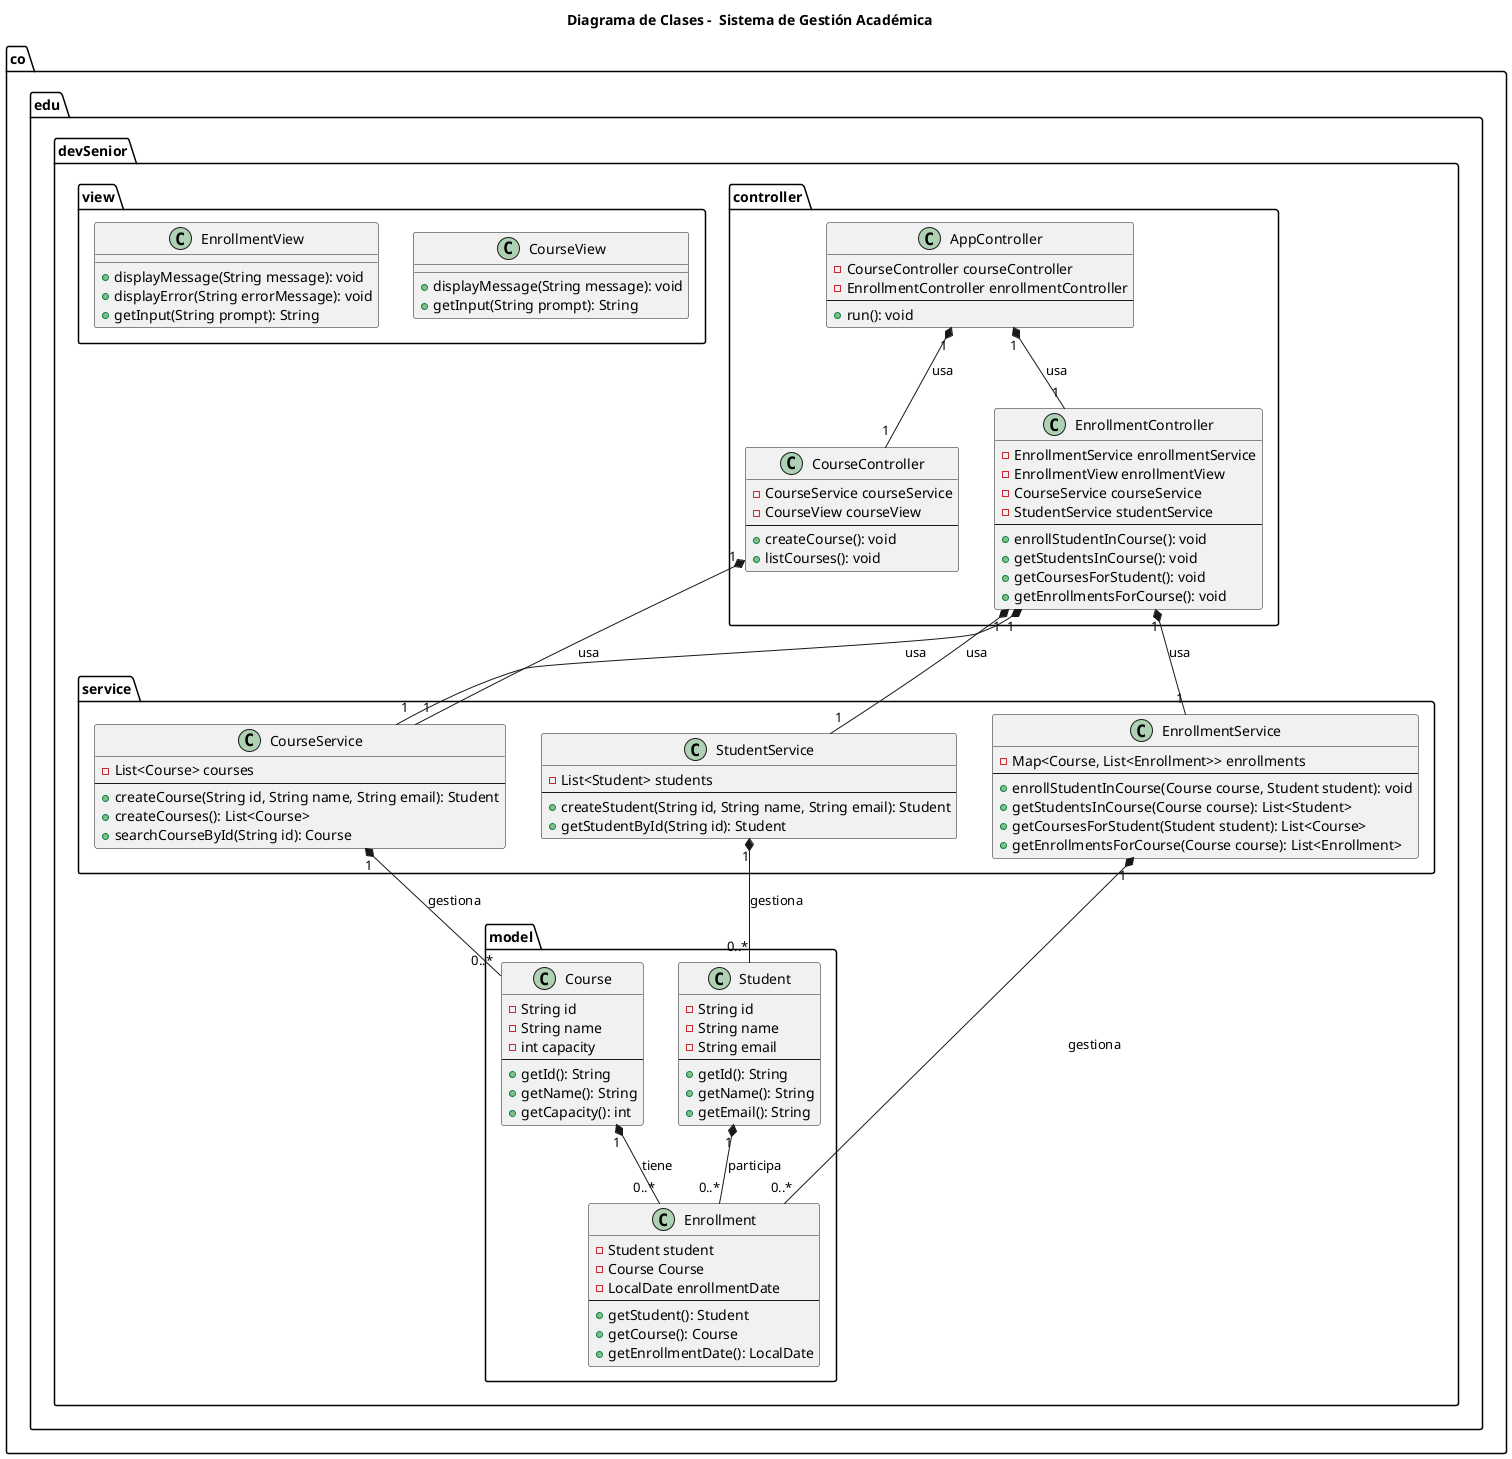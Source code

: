 @startuml
' We define the title of the diagram.
title Diagrama de Clases -  Sistema de Gestión Académica

' Main Package.
package "co.edu.devSenior.model" {
    class Course {
        - String id
        - String name
        - int capacity
        --
        + getId(): String
        + getName(): String
        + getCapacity(): int
    }

    class Student {
        - String id
        - String name
        - String email
        --
        + getId(): String
        + getName(): String
        + getEmail(): String
    }

    class Enrollment {
        - Student student
        - Course Course
        - LocalDate enrollmentDate
        --
        + getStudent(): Student
        + getCourse(): Course
        + getEnrollmentDate(): LocalDate
    }
}

package "co.edu.devSenior.service" {
    class CourseService {
        - List<Course> courses
        --
        + createCourse(String id, String name, String email): Student
        + createCourses(): List<Course>
        + searchCourseById(String id): Course
    }

    class StudentService {
        - List<Student> students
        --
        + createStudent(String id, String name, String email): Student
        + getStudentById(String id): Student
    }

    class EnrollmentService {
        - Map<Course, List<Enrollment>> enrollments
        --
        + enrollStudentInCourse(Course course, Student student): void
        + getStudentsInCourse(Course course): List<Student>
        + getCoursesForStudent(Student student): List<Course>
        + getEnrollmentsForCourse(Course course): List<Enrollment>
    }
}

package "co.edu.devSenior.controller" {
    class AppController {
        - CourseController courseController
        - EnrollmentController enrollmentController
        --
        + run(): void
    }

    class CourseController {
        - CourseService courseService
        - CourseView courseView
        --
        + createCourse(): void
        + listCourses(): void
    }

    class EnrollmentController {
        - EnrollmentService enrollmentService
        - EnrollmentView enrollmentView
        - CourseService courseService
        - StudentService studentService
        --
        + enrollStudentInCourse(): void
        + getStudentsInCourse(): void
        + getCoursesForStudent(): void
        + getEnrollmentsForCourse(): void
    }
}

package "co.edu.devSenior.view" {
    class CourseView {
        + displayMessage(String message): void
        + getInput(String prompt): String
    }

    class EnrollmentView {
        + displayMessage(String message): void
        + displayError(String errorMessage): void
        + getInput(String prompt): String
    }
}

' Relationships between classes
Course "1" *-- "0..*" Enrollment : tiene
Student "1" *-- "0..*" Enrollment : participa
CourseService "1" *-- "0..*" Course : gestiona
StudentService "1" *-- "0..*" Student : gestiona
EnrollmentService "1" *-- "0..*" Enrollment : gestiona
AppController "1" *-- "1" CourseController : usa
AppController "1" *-- "1" EnrollmentController : usa
CourseController "1" *-- "1" CourseService : usa
EnrollmentController "1" *-- "1" EnrollmentService : usa
EnrollmentController "1" *-- "1" CourseService : usa
EnrollmentController "1" *-- "1" StudentService : usa

@enduml